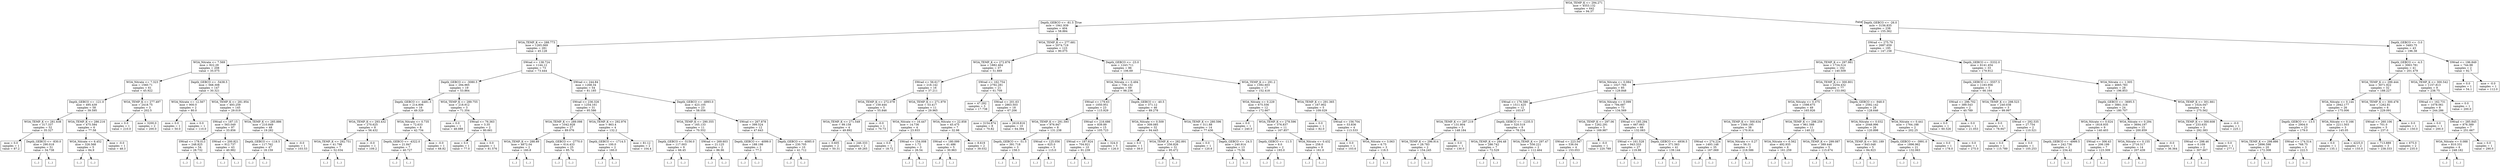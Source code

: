 digraph Tree {
node [shape=box] ;
0 [label="WOA_TEMP_K <= 294.271\nmse = 4553.132\nsamples = 642\nvalue = 94.37"] ;
1 [label="Depth_GEBCO <= -81.5\nmse = 1941.939\nsamples = 404\nvalue = 58.884"] ;
0 -> 1 [labeldistance=2.5, labelangle=45, headlabel="True"] ;
2 [label="WOA_TEMP_K <= 288.773\nmse = 1265.069\nsamples = 281\nvalue = 45.128"] ;
1 -> 2 ;
3 [label="WOA_Nitrate <= 7.569\nmse = 922.29\nsamples = 208\nvalue = 35.075"] ;
2 -> 3 ;
4 [label="WOA_Nitrate <= 7.323\nmse = 1560.71\nsamples = 61\nvalue = 45.922"] ;
3 -> 4 ;
5 [label="Depth_GEBCO <= -121.0\nmse = 495.439\nsamples = 58\nvalue = 39.595"] ;
4 -> 5 ;
6 [label="WOA_TEMP_K <= 281.638\nmse = 317.337\nsamples = 52\nvalue = 35.327"] ;
5 -> 6 ;
7 [label="mse = 0.0\nsamples = 1\nvalue = 87.2"] ;
6 -> 7 ;
8 [label="Depth_GEBCO <= -830.0\nmse = 290.018\nsamples = 51\nvalue = 34.738"] ;
6 -> 8 ;
9 [label="(...)"] ;
8 -> 9 ;
52 [label="(...)"] ;
8 -> 52 ;
77 [label="WOA_TEMP_K <= 286.216\nmse = 475.584\nsamples = 6\nvalue = 77.58"] ;
5 -> 77 ;
78 [label="WOA_Nitrate <= 6.452\nmse = 326.568\nsamples = 5\nvalue = 84.9"] ;
77 -> 78 ;
79 [label="(...)"] ;
78 -> 79 ;
84 [label="(...)"] ;
78 -> 84 ;
87 [label="mse = -0.0\nsamples = 1\nvalue = 48.3"] ;
77 -> 87 ;
88 [label="WOA_TEMP_K <= 277.497\nmse = 2418.75\nsamples = 3\nvalue = 202.5"] ;
4 -> 88 ;
89 [label="mse = 0.0\nsamples = 1\nvalue = 210.0"] ;
88 -> 89 ;
90 [label="mse = 3200.0\nsamples = 2\nvalue = 200.0"] ;
88 -> 90 ;
91 [label="Depth_GEBCO <= -5438.5\nmse = 568.308\nsamples = 147\nvalue = 30.321"] ;
3 -> 91 ;
92 [label="WOA_Nitrate <= 12.567\nmse = 900.0\nsamples = 2\nvalue = 80.0"] ;
91 -> 92 ;
93 [label="mse = 0.0\nsamples = 1\nvalue = 50.0"] ;
92 -> 93 ;
94 [label="mse = 0.0\nsamples = 1\nvalue = 110.0"] ;
92 -> 94 ;
95 [label="WOA_TEMP_K <= 281.954\nmse = 493.259\nsamples = 145\nvalue = 29.019"] ;
91 -> 95 ;
96 [label="SWrad <= 187.15\nmse = 563.049\nsamples = 97\nvalue = 33.856"] ;
95 -> 96 ;
97 [label="SWrad <= 178.013\nmse = 248.825\nsamples = 54\nvalue = 28.732"] ;
96 -> 97 ;
98 [label="(...)"] ;
97 -> 98 ;
177 [label="(...)"] ;
97 -> 177 ;
202 [label="SWrad <= 200.821\nmse = 912.737\nsamples = 43\nvalue = 40.982"] ;
96 -> 202 ;
203 [label="(...)"] ;
202 -> 203 ;
218 [label="(...)"] ;
202 -> 218 ;
281 [label="WOA_TEMP_K <= 285.886\nmse = 210.849\nsamples = 48\nvalue = 19.282"] ;
95 -> 281 ;
282 [label="Depth_GEBCO <= -118.5\nmse = 117.762\nsamples = 47\nvalue = 18.159"] ;
281 -> 282 ;
283 [label="(...)"] ;
282 -> 283 ;
334 [label="(...)"] ;
282 -> 334 ;
339 [label="mse = -0.0\nsamples = 1\nvalue = 103.53"] ;
281 -> 339 ;
340 [label="SWrad <= 138.724\nmse = 1144.12\nsamples = 73\nvalue = 73.444"] ;
2 -> 340 ;
341 [label="Depth_GEBCO <= -3080.5\nmse = 294.965\nsamples = 19\nvalue = 53.864"] ;
340 -> 341 ;
342 [label="Depth_GEBCO <= -4481.5\nmse = 214.806\nsamples = 16\nvalue = 49.329"] ;
341 -> 342 ;
343 [label="WOA_TEMP_K <= 293.432\nmse = 270.625\nsamples = 8\nvalue = 56.432"] ;
342 -> 343 ;
344 [label="WOA_TEMP_K <= 292.751\nmse = 41.798\nsamples = 7\nvalue = 52.034"] ;
343 -> 344 ;
345 [label="(...)"] ;
344 -> 345 ;
354 [label="(...)"] ;
344 -> 354 ;
357 [label="mse = -0.0\nsamples = 1\nvalue = 109.2"] ;
343 -> 357 ;
358 [label="WOA_Nitrate <= 0.735\nmse = 72.633\nsamples = 8\nvalue = 42.734"] ;
342 -> 358 ;
359 [label="Depth_GEBCO <= -4322.0\nmse = 21.847\nsamples = 7\nvalue = 40.727"] ;
358 -> 359 ;
360 [label="(...)"] ;
359 -> 360 ;
365 [label="(...)"] ;
359 -> 365 ;
372 [label="mse = -0.0\nsamples = 1\nvalue = 68.82"] ;
358 -> 372 ;
373 [label="WOA_TEMP_K <= 289.755\nmse = 218.912\nsamples = 3\nvalue = 71.354"] ;
341 -> 373 ;
374 [label="mse = 0.0\nsamples = 1\nvalue = 48.089"] ;
373 -> 374 ;
375 [label="SWrad <= 76.363\nmse = 3.35\nsamples = 2\nvalue = 80.661"] ;
373 -> 375 ;
376 [label="mse = 0.0\nsamples = 1\nvalue = 77.0"] ;
375 -> 376 ;
377 [label="mse = 0.0\nsamples = 1\nvalue = 81.576"] ;
375 -> 377 ;
378 [label="SWrad <= 244.84\nmse = 1268.34\nsamples = 54\nvalue = 81.185"] ;
340 -> 378 ;
379 [label="SWrad <= 236.326\nmse = 1254.161\nsamples = 31\nvalue = 95.586"] ;
378 -> 379 ;
380 [label="WOA_TEMP_K <= 289.098\nmse = 1042.928\nsamples = 27\nvalue = 89.076"] ;
379 -> 380 ;
381 [label="WOA_TEMP_K <= 288.89\nmse = 4872.04\nsamples = 2\nvalue = 160.8"] ;
380 -> 381 ;
382 [label="(...)"] ;
381 -> 382 ;
383 [label="(...)"] ;
381 -> 383 ;
384 [label="Depth_GEBCO <= -2770.0\nmse = 614.433\nsamples = 25\nvalue = 85.74"] ;
380 -> 384 ;
385 [label="(...)"] ;
384 -> 385 ;
414 [label="(...)"] ;
384 -> 414 ;
427 [label="WOA_TEMP_K <= 292.976\nmse = 863.4\nsamples = 4\nvalue = 132.2"] ;
379 -> 427 ;
428 [label="Depth_GEBCO <= -1714.5\nmse = 100.0\nsamples = 2\nvalue = 160.0"] ;
427 -> 428 ;
429 [label="(...)"] ;
428 -> 429 ;
430 [label="(...)"] ;
428 -> 430 ;
431 [label="mse = 81.12\nsamples = 2\nvalue = 104.4"] ;
427 -> 431 ;
432 [label="Depth_GEBCO <= -4993.0\nmse = 423.105\nsamples = 23\nvalue = 58.056"] ;
378 -> 432 ;
433 [label="WOA_TEMP_K <= 290.355\nmse = 165.133\nsamples = 11\nvalue = 70.552"] ;
432 -> 433 ;
434 [label="Depth_GEBCO <= -5156.0\nmse = 117.003\nsamples = 9\nvalue = 66.45"] ;
433 -> 434 ;
435 [label="(...)"] ;
434 -> 435 ;
436 [label="(...)"] ;
434 -> 436 ;
445 [label="SWrad <= 269.603\nmse = 21.125\nsamples = 2\nvalue = 86.96"] ;
433 -> 445 ;
446 [label="(...)"] ;
445 -> 446 ;
447 [label="(...)"] ;
445 -> 447 ;
448 [label="SWrad <= 267.878\nmse = 399.524\nsamples = 12\nvalue = 47.643"] ;
432 -> 448 ;
449 [label="Depth_GEBCO <= -4099.0\nmse = 188.198\nsamples = 2\nvalue = 77.3"] ;
448 -> 449 ;
450 [label="(...)"] ;
449 -> 450 ;
451 [label="(...)"] ;
449 -> 451 ;
452 [label="Depth_GEBCO <= -4085.0\nmse = 230.705\nsamples = 10\nvalue = 41.712"] ;
448 -> 452 ;
453 [label="(...)"] ;
452 -> 453 ;
456 [label="(...)"] ;
452 -> 456 ;
465 [label="WOA_TEMP_K <= 277.681\nmse = 2074.719\nsamples = 123\nvalue = 90.075"] ;
1 -> 465 ;
466 [label="WOA_TEMP_K <= 272.876\nmse = 1882.464\nsamples = 37\nvalue = 51.669"] ;
465 -> 466 ;
467 [label="SWrad <= 56.617\nmse = 218.142\nsamples = 16\nvalue = 37.211"] ;
466 -> 467 ;
468 [label="WOA_TEMP_K <= 272.078\nmse = 159.444\nsamples = 5\nvalue = 55.846"] ;
467 -> 468 ;
469 [label="WOA_TEMP_K <= 271.549\nmse = 99.158\nsamples = 4\nvalue = 49.892"] ;
468 -> 469 ;
470 [label="mse = 0.605\nsamples = 2\nvalue = 50.31"] ;
469 -> 470 ;
471 [label="mse = 246.333\nsamples = 2\nvalue = 49.265"] ;
469 -> 471 ;
472 [label="mse = -0.0\nsamples = 1\nvalue = 70.73"] ;
468 -> 472 ;
473 [label="WOA_TEMP_K <= 271.979\nmse = 53.417\nsamples = 11\nvalue = 29.965"] ;
467 -> 473 ;
474 [label="WOA_Nitrate <= 16.447\nmse = 14.736\nsamples = 4\nvalue = 23.933"] ;
473 -> 474 ;
475 [label="mse = 0.0\nsamples = 1\nvalue = 18.72"] ;
474 -> 475 ;
476 [label="SWrad <= 154.008\nmse = 1.72\nsamples = 3\nvalue = 26.54"] ;
474 -> 476 ;
477 [label="(...)"] ;
476 -> 477 ;
478 [label="(...)"] ;
476 -> 478 ;
479 [label="WOA_Nitrate <= 22.858\nmse = 45.475\nsamples = 7\nvalue = 32.98"] ;
473 -> 479 ;
480 [label="SWrad <= 180.099\nmse = 41.486\nsamples = 5\nvalue = 30.963"] ;
479 -> 480 ;
481 [label="(...)"] ;
480 -> 481 ;
482 [label="(...)"] ;
480 -> 482 ;
483 [label="mse = 8.619\nsamples = 2\nvalue = 39.032"] ;
479 -> 483 ;
484 [label="SWrad <= 162.754\nmse = 2792.281\nsamples = 21\nvalue = 61.709"] ;
466 -> 484 ;
485 [label="mse = 47.292\nsamples = 3\nvalue = 17.738"] ;
484 -> 485 ;
486 [label="SWrad <= 201.63\nmse = 2863.503\nsamples = 18\nvalue = 67.206"] ;
484 -> 486 ;
487 [label="mse = 3154.874\nsamples = 8\nvalue = 70.82"] ;
486 -> 487 ;
488 [label="mse = 2618.816\nsamples = 10\nvalue = 64.394"] ;
486 -> 488 ;
489 [label="Depth_GEBCO <= -23.0\nmse = 1243.711\nsamples = 86\nvalue = 106.69"] ;
465 -> 489 ;
490 [label="WOA_Nitrate <= 0.494\nmse = 758.132\nsamples = 69\nvalue = 98.236"] ;
489 -> 490 ;
491 [label="SWrad <= 179.63\nmse = 1050.951\nsamples = 23\nvalue = 115.929"] ;
490 -> 491 ;
492 [label="WOA_TEMP_K <= 291.593\nmse = 976.947\nsamples = 8\nvalue = 131.238"] ;
491 -> 492 ;
493 [label="Depth_GEBCO <= -51.5\nmse = 391.718\nsamples = 3\nvalue = 158.3"] ;
492 -> 493 ;
494 [label="(...)"] ;
493 -> 494 ;
495 [label="(...)"] ;
493 -> 495 ;
496 [label="SWrad <= 125.056\nmse = 625.0\nsamples = 5\nvalue = 115.0"] ;
492 -> 496 ;
497 [label="(...)"] ;
496 -> 497 ;
498 [label="(...)"] ;
496 -> 498 ;
499 [label="SWrad <= 216.686\nmse = 839.89\nsamples = 15\nvalue = 105.723"] ;
491 -> 499 ;
500 [label="SWrad <= 187.924\nmse = 704.921\nsamples = 10\nvalue = 91.239"] ;
499 -> 500 ;
501 [label="(...)"] ;
500 -> 501 ;
508 [label="(...)"] ;
500 -> 508 ;
513 [label="mse = 324.0\nsamples = 5\nvalue = 126.0"] ;
499 -> 513 ;
514 [label="Depth_GEBCO <= -40.5\nmse = 371.12\nsamples = 46\nvalue = 89.278"] ;
490 -> 514 ;
515 [label="WOA_Nitrate <= 0.509\nmse = 309.085\nsamples = 32\nvalue = 94.445"] ;
514 -> 515 ;
516 [label="mse = 0.0\nsamples = 1\nvalue = 39.0"] ;
515 -> 516 ;
517 [label="WOA_TEMP_K <= 282.891\nmse = 256.826\nsamples = 31\nvalue = 95.472"] ;
515 -> 517 ;
518 [label="(...)"] ;
517 -> 518 ;
539 [label="(...)"] ;
517 -> 539 ;
562 [label="WOA_TEMP_K <= 280.596\nmse = 311.88\nsamples = 14\nvalue = 77.436"] ;
514 -> 562 ;
563 [label="mse = 0.0\nsamples = 1\nvalue = 120.6"] ;
562 -> 563 ;
564 [label="Depth_GEBCO <= -24.5\nmse = 240.914\nsamples = 13\nvalue = 75.56"] ;
562 -> 564 ;
565 [label="(...)"] ;
564 -> 565 ;
588 [label="(...)"] ;
564 -> 588 ;
589 [label="WOA_TEMP_K <= 291.2\nmse = 1392.603\nsamples = 17\nvalue = 152.418"] ;
489 -> 589 ;
590 [label="WOA_Nitrate <= 0.229\nmse = 675.556\nsamples = 12\nvalue = 172.667"] ;
589 -> 590 ;
591 [label="mse = 0.0\nsamples = 1\nvalue = 240.0"] ;
590 -> 591 ;
592 [label="WOA_TEMP_K <= 278.596\nmse = 376.837\nsamples = 11\nvalue = 167.857"] ;
590 -> 592 ;
593 [label="Depth_GEBCO <= -11.5\nmse = 8.0\nsamples = 2\nvalue = 193.0"] ;
592 -> 593 ;
594 [label="(...)"] ;
593 -> 594 ;
595 [label="(...)"] ;
593 -> 595 ;
596 [label="WOA_Nitrate <= 0.432\nmse = 258.0\nsamples = 9\nvalue = 161.0"] ;
592 -> 596 ;
597 [label="(...)"] ;
596 -> 597 ;
598 [label="(...)"] ;
596 -> 598 ;
611 [label="WOA_TEMP_K <= 291.365\nmse = 167.902\nsamples = 5\nvalue = 109.029"] ;
589 -> 611 ;
612 [label="mse = 0.0\nsamples = 1\nvalue = 82.0"] ;
611 -> 612 ;
613 [label="SWrad <= 156.704\nmse = 53.836\nsamples = 4\nvalue = 113.533"] ;
611 -> 613 ;
614 [label="mse = 0.0\nsamples = 1\nvalue = 103.6"] ;
613 -> 614 ;
615 [label="WOA_Nitrate <= 3.063\nmse = 6.75\nsamples = 3\nvalue = 118.5"] ;
613 -> 615 ;
616 [label="(...)"] ;
615 -> 616 ;
619 [label="(...)"] ;
615 -> 619 ;
620 [label="Depth_GEBCO <= -26.0\nmse = 3156.835\nsamples = 238\nvalue = 155.362"] ;
0 -> 620 [labeldistance=2.5, labelangle=-45, headlabel="False"] ;
621 [label="SWrad <= 275.79\nmse = 2687.659\nsamples = 195\nvalue = 147.158"] ;
620 -> 621 ;
622 [label="WOA_TEMP_K <= 297.981\nmse = 1724.514\nsamples = 162\nvalue = 140.509"] ;
621 -> 622 ;
623 [label="WOA_Nitrate <= 0.084\nmse = 1027.765\nsamples = 85\nvalue = 129.848"] ;
622 -> 623 ;
624 [label="SWrad <= 176.586\nmse = 1511.425\nsamples = 12\nvalue = 103.67"] ;
623 -> 624 ;
625 [label="WOA_TEMP_K <= 297.219\nmse = 131.804\nsamples = 3\nvalue = 148.184"] ;
624 -> 625 ;
626 [label="WOA_TEMP_K <= 296.914\nmse = 28.783\nsamples = 2\nvalue = 154.245"] ;
625 -> 626 ;
627 [label="(...)"] ;
626 -> 627 ;
628 [label="(...)"] ;
626 -> 628 ;
629 [label="mse = 0.0\nsamples = 1\nvalue = 130.0"] ;
625 -> 629 ;
630 [label="Depth_GEBCO <= -1235.5\nmse = 520.519\nsamples = 9\nvalue = 78.234"] ;
624 -> 630 ;
631 [label="WOA_TEMP_K <= 294.48\nmse = 286.742\nsamples = 7\nvalue = 72.529"] ;
630 -> 631 ;
632 [label="(...)"] ;
631 -> 632 ;
633 [label="(...)"] ;
631 -> 633 ;
642 [label="WOA_TEMP_K <= 297.47\nmse = 556.221\nsamples = 2\nvalue = 112.464"] ;
630 -> 642 ;
643 [label="(...)"] ;
642 -> 643 ;
644 [label="(...)"] ;
642 -> 644 ;
645 [label="WOA_Nitrate <= 0.099\nmse = 794.687\nsamples = 73\nvalue = 134.569"] ;
623 -> 645 ;
646 [label="WOA_TEMP_K <= 297.06\nmse = 1262.291\nsamples = 5\nvalue = 169.987"] ;
645 -> 646 ;
647 [label="SWrad <= 223.547\nmse = 536.04\nsamples = 4\nvalue = 153.053"] ;
646 -> 647 ;
648 [label="(...)"] ;
647 -> 648 ;
653 [label="(...)"] ;
647 -> 653 ;
654 [label="mse = -0.0\nsamples = 1\nvalue = 220.789"] ;
646 -> 654 ;
655 [label="SWrad <= 185.294\nmse = 667.663\nsamples = 68\nvalue = 132.083"] ;
645 -> 655 ;
656 [label="SWrad <= 161.528\nmse = 943.333\nsamples = 27\nvalue = 119.98"] ;
655 -> 656 ;
657 [label="(...)"] ;
656 -> 657 ;
698 [label="(...)"] ;
656 -> 698 ;
707 [label="Depth_GEBCO <= -4936.5\nmse = 371.563\nsamples = 41\nvalue = 139.144"] ;
655 -> 707 ;
708 [label="(...)"] ;
707 -> 708 ;
709 [label="(...)"] ;
707 -> 709 ;
770 [label="WOA_TEMP_K <= 300.801\nmse = 2254.432\nsamples = 77\nvalue = 153.092"] ;
622 -> 770 ;
771 [label="WOA_Nitrate <= 0.375\nmse = 1598.675\nsamples = 49\nvalue = 165.926"] ;
770 -> 771 ;
772 [label="WOA_TEMP_K <= 300.634\nmse = 1569.195\nsamples = 38\nvalue = 170.914"] ;
771 -> 772 ;
773 [label="SWrad <= 274.224\nmse = 1493.148\nsamples = 35\nvalue = 167.069"] ;
772 -> 773 ;
774 [label="(...)"] ;
773 -> 774 ;
821 [label="(...)"] ;
773 -> 821 ;
822 [label="WOA_Nitrate <= 0.27\nmse = 56.31\nsamples = 3\nvalue = 218.586"] ;
772 -> 822 ;
823 [label="(...)"] ;
822 -> 823 ;
826 [label="(...)"] ;
822 -> 826 ;
827 [label="WOA_TEMP_K <= 298.259\nmse = 961.588\nsamples = 11\nvalue = 140.22"] ;
771 -> 827 ;
828 [label="WOA_Nitrate <= 0.562\nmse = 492.935\nsamples = 6\nvalue = 161.259"] ;
827 -> 828 ;
829 [label="(...)"] ;
828 -> 829 ;
834 [label="(...)"] ;
828 -> 834 ;
839 [label="WOA_TEMP_K <= 299.087\nmse = 389.446\nsamples = 5\nvalue = 115.674"] ;
827 -> 839 ;
840 [label="(...)"] ;
839 -> 840 ;
845 [label="(...)"] ;
839 -> 845 ;
848 [label="Depth_GEBCO <= -948.0\nmse = 2592.142\nsamples = 28\nvalue = 128.646"] ;
770 -> 848 ;
849 [label="WOA_Nitrate <= 0.032\nmse = 2048.996\nsamples = 26\nvalue = 120.898"] ;
848 -> 849 ;
850 [label="WOA_TEMP_K <= 301.189\nmse = 843.048\nsamples = 5\nvalue = 84.923"] ;
849 -> 850 ;
851 [label="(...)"] ;
850 -> 851 ;
854 [label="(...)"] ;
850 -> 854 ;
859 [label="Depth_GEBCO <= -3991.0\nmse = 1896.962\nsamples = 21\nvalue = 132.063"] ;
849 -> 859 ;
860 [label="(...)"] ;
859 -> 860 ;
887 [label="(...)"] ;
859 -> 887 ;
900 [label="WOA_Nitrate <= 0.441\nmse = 1764.188\nsamples = 2\nvalue = 202.25"] ;
848 -> 900 ;
901 [label="mse = 0.0\nsamples = 1\nvalue = 178.0"] ;
900 -> 901 ;
902 [label="mse = 0.0\nsamples = 1\nvalue = 275.0"] ;
900 -> 902 ;
903 [label="Depth_GEBCO <= -5332.0\nmse = 6141.454\nsamples = 33\nvalue = 179.912"] ;
621 -> 903 ;
904 [label="Depth_GEBCO <= -5557.5\nmse = 1183.956\nsamples = 5\nvalue = 66.164"] ;
903 -> 904 ;
905 [label="SWrad <= 296.702\nmse = 389.543\nsamples = 2\nvalue = 40.789"] ;
904 -> 905 ;
906 [label="mse = 0.0\nsamples = 1\nvalue = 60.526"] ;
905 -> 906 ;
907 [label="mse = 0.0\nsamples = 1\nvalue = 21.053"] ;
905 -> 907 ;
908 [label="WOA_TEMP_K <= 298.523\nmse = 240.038\nsamples = 3\nvalue = 99.997"] ;
904 -> 908 ;
909 [label="mse = 0.0\nsamples = 1\nvalue = 78.947"] ;
908 -> 909 ;
910 [label="SWrad <= 292.535\nmse = 27.754\nsamples = 2\nvalue = 110.521"] ;
908 -> 910 ;
911 [label="mse = 0.0\nsamples = 1\nvalue = 115.789"] ;
910 -> 911 ;
912 [label="mse = 0.0\nsamples = 1\nvalue = 105.253"] ;
910 -> 912 ;
913 [label="WOA_Nitrate <= 1.305\nmse = 4665.783\nsamples = 28\nvalue = 196.853"] ;
903 -> 913 ;
914 [label="Depth_GEBCO <= -3695.5\nmse = 3881.316\nsamples = 24\nvalue = 180.707"] ;
913 -> 914 ;
915 [label="WOA_Nitrate <= 0.024\nmse = 1818.935\nsamples = 9\nvalue = 140.403"] ;
914 -> 915 ;
916 [label="Depth_GEBCO <= -4999.5\nmse = 242.736\nsamples = 2\nvalue = 234.42"] ;
915 -> 916 ;
917 [label="(...)"] ;
916 -> 917 ;
918 [label="(...)"] ;
916 -> 918 ;
919 [label="SWrad <= 306.43\nmse = 206.199\nsamples = 7\nvalue = 123.309"] ;
915 -> 919 ;
920 [label="(...)"] ;
919 -> 920 ;
931 [label="(...)"] ;
919 -> 931 ;
932 [label="WOA_Nitrate <= 0.294\nmse = 3694.197\nsamples = 15\nvalue = 200.859"] ;
914 -> 932 ;
933 [label="WOA_Nitrate <= 0.155\nmse = 2716.317\nsamples = 14\nvalue = 207.439"] ;
932 -> 933 ;
934 [label="(...)"] ;
933 -> 934 ;
949 [label="(...)"] ;
933 -> 949 ;
956 [label="mse = -0.0\nsamples = 1\nvalue = 36.364"] ;
932 -> 956 ;
957 [label="WOA_TEMP_K <= 301.661\nmse = 1024.047\nsamples = 4\nvalue = 275.562"] ;
913 -> 957 ;
958 [label="WOA_TEMP_K <= 300.608\nmse = 233.635\nsamples = 3\nvalue = 292.383"] ;
957 -> 958 ;
959 [label="SWrad <= 298.46\nmse = 0.109\nsamples = 2\nvalue = 307.667"] ;
958 -> 959 ;
960 [label="(...)"] ;
959 -> 960 ;
961 [label="(...)"] ;
959 -> 961 ;
962 [label="mse = 0.0\nsamples = 1\nvalue = 277.1"] ;
958 -> 962 ;
963 [label="mse = -0.0\nsamples = 1\nvalue = 225.1"] ;
957 -> 963 ;
964 [label="Depth_GEBCO <= -3.0\nmse = 3483.75\nsamples = 43\nvalue = 196.38"] ;
620 -> 964 ;
965 [label="Depth_GEBCO <= -4.5\nmse = 3063.781\nsamples = 41\nvalue = 201.479"] ;
964 -> 965 ;
966 [label="WOA_TEMP_K <= 299.444\nmse = 3071.922\nsamples = 32\nvalue = 188.227"] ;
965 -> 966 ;
967 [label="WOA_Nitrate <= 0.144\nmse = 2942.177\nsamples = 26\nvalue = 175.006"] ;
966 -> 967 ;
968 [label="Depth_GEBCO <= -13.5\nmse = 2904.0\nsamples = 23\nvalue = 179.0"] ;
967 -> 968 ;
969 [label="WOA_TEMP_K <= 298.886\nmse = 2896.598\nsamples = 20\nvalue = 172.308"] ;
968 -> 969 ;
970 [label="(...)"] ;
969 -> 970 ;
979 [label="(...)"] ;
969 -> 979 ;
984 [label="SWrad <= 174.514\nmse = 768.75\nsamples = 3\nvalue = 222.5"] ;
968 -> 984 ;
985 [label="(...)"] ;
984 -> 985 ;
986 [label="(...)"] ;
984 -> 986 ;
987 [label="WOA_Nitrate <= 0.166\nmse = 2211.503\nsamples = 3\nvalue = 145.05"] ;
967 -> 987 ;
988 [label="mse = 0.0\nsamples = 1\nvalue = 135.1"] ;
987 -> 988 ;
989 [label="mse = 4225.0\nsamples = 2\nvalue = 155.0"] ;
987 -> 989 ;
990 [label="WOA_TEMP_K <= 300.478\nmse = 1262.81\nsamples = 6\nvalue = 229.091"] ;
966 -> 990 ;
991 [label="SWrad <= 260.106\nmse = 701.0\nsamples = 5\nvalue = 237.0"] ;
990 -> 991 ;
992 [label="mse = 713.889\nsamples = 3\nvalue = 238.333"] ;
991 -> 992 ;
993 [label="mse = 675.0\nsamples = 2\nvalue = 235.0"] ;
991 -> 993 ;
994 [label="mse = 0.0\nsamples = 1\nvalue = 150.0"] ;
990 -> 994 ;
995 [label="WOA_TEMP_K <= 300.542\nmse = 1157.813\nsamples = 9\nvalue = 238.75"] ;
965 -> 995 ;
996 [label="SWrad <= 162.731\nmse = 1078.061\nsamples = 8\nvalue = 244.286"] ;
995 -> 996 ;
997 [label="mse = 0.0\nsamples = 1\nvalue = 200.0"] ;
996 -> 997 ;
998 [label="SWrad <= 285.845\nmse = 876.389\nsamples = 7\nvalue = 251.667"] ;
996 -> 998 ;
999 [label="WOA_Nitrate <= 0.088\nmse = 810.331\nsamples = 6\nvalue = 248.182"] ;
998 -> 999 ;
1000 [label="(...)"] ;
999 -> 1000 ;
1003 [label="(...)"] ;
999 -> 1003 ;
1006 [label="mse = 0.0\nsamples = 1\nvalue = 290.0"] ;
998 -> 1006 ;
1007 [label="mse = 0.0\nsamples = 1\nvalue = 200.0"] ;
995 -> 1007 ;
1008 [label="SWrad <= 196.849\nmse = 744.98\nsamples = 2\nvalue = 92.7"] ;
964 -> 1008 ;
1009 [label="mse = 0.0\nsamples = 1\nvalue = 54.1"] ;
1008 -> 1009 ;
1010 [label="mse = -0.0\nsamples = 1\nvalue = 112.0"] ;
1008 -> 1010 ;
}